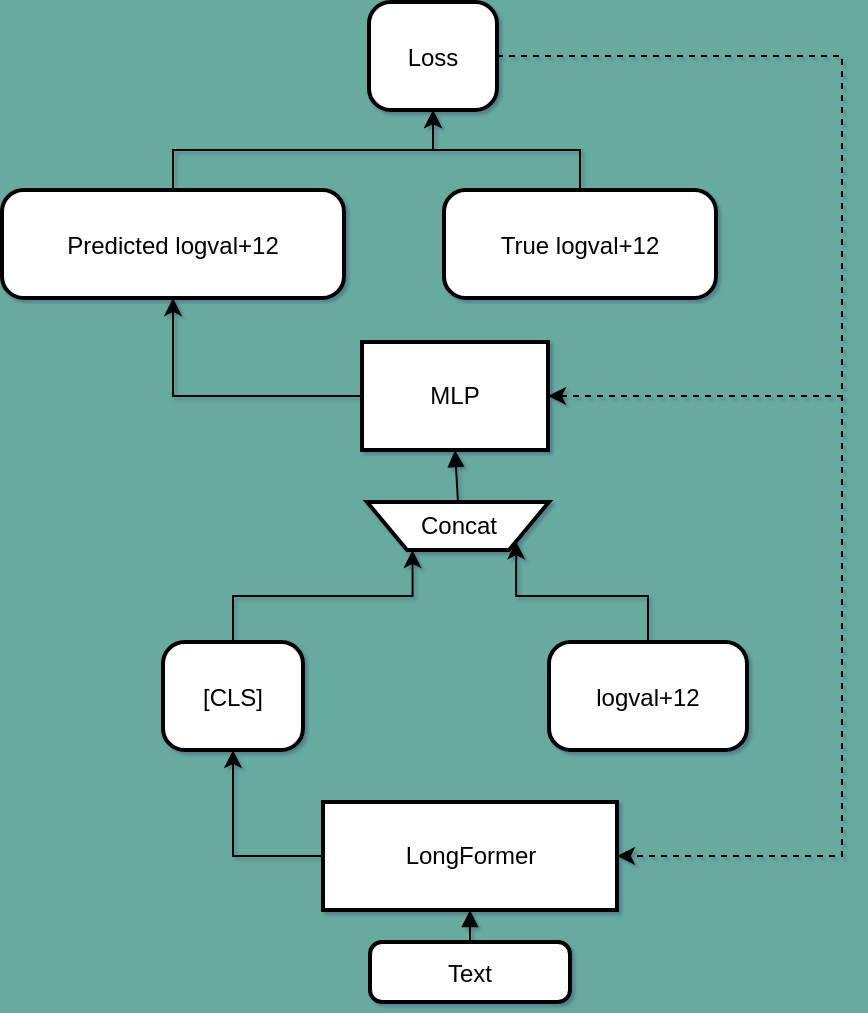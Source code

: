 <mxfile version="26.1.1">
  <diagram name="Page-1" id="WQhwEJU6my23kkpIDT6H">
    <mxGraphModel dx="994" dy="639" grid="1" gridSize="10" guides="1" tooltips="1" connect="1" arrows="1" fold="1" page="1" pageScale="1" pageWidth="827" pageHeight="1169" background="#67AB9F" math="0" shadow="1">
      <root>
        <mxCell id="0" />
        <mxCell id="1" parent="0" />
        <mxCell id="ItBWqbJic7J-8uKjwt8J-1" value="Text" style="rounded=1;arcSize=20;strokeWidth=2;labelBackgroundColor=none;" vertex="1" parent="1">
          <mxGeometry x="204" y="500" width="100" height="30" as="geometry" />
        </mxCell>
        <mxCell id="ItBWqbJic7J-8uKjwt8J-21" style="edgeStyle=orthogonalEdgeStyle;rounded=0;orthogonalLoop=1;jettySize=auto;html=1;exitX=0;exitY=0.5;exitDx=0;exitDy=0;entryX=0.5;entryY=1;entryDx=0;entryDy=0;" edge="1" parent="1" source="ItBWqbJic7J-8uKjwt8J-2" target="ItBWqbJic7J-8uKjwt8J-3">
          <mxGeometry relative="1" as="geometry" />
        </mxCell>
        <mxCell id="ItBWqbJic7J-8uKjwt8J-2" value="LongFormer" style="whiteSpace=wrap;strokeWidth=2;labelBackgroundColor=none;" vertex="1" parent="1">
          <mxGeometry x="180.5" y="430" width="147" height="54" as="geometry" />
        </mxCell>
        <mxCell id="ItBWqbJic7J-8uKjwt8J-22" style="edgeStyle=orthogonalEdgeStyle;rounded=0;orthogonalLoop=1;jettySize=auto;html=1;exitX=0.5;exitY=0;exitDx=0;exitDy=0;entryX=0.25;entryY=1;entryDx=0;entryDy=0;" edge="1" parent="1" source="ItBWqbJic7J-8uKjwt8J-3" target="ItBWqbJic7J-8uKjwt8J-5">
          <mxGeometry relative="1" as="geometry" />
        </mxCell>
        <mxCell id="ItBWqbJic7J-8uKjwt8J-3" value="[CLS]" style="rounded=1;arcSize=20;strokeWidth=2;labelBackgroundColor=none;" vertex="1" parent="1">
          <mxGeometry x="100.5" y="350" width="70" height="54" as="geometry" />
        </mxCell>
        <mxCell id="ItBWqbJic7J-8uKjwt8J-23" style="edgeStyle=orthogonalEdgeStyle;rounded=0;orthogonalLoop=1;jettySize=auto;html=1;exitX=0.5;exitY=0;exitDx=0;exitDy=0;entryX=1;entryY=1;entryDx=0;entryDy=0;" edge="1" parent="1" source="ItBWqbJic7J-8uKjwt8J-4" target="ItBWqbJic7J-8uKjwt8J-5">
          <mxGeometry relative="1" as="geometry" />
        </mxCell>
        <mxCell id="ItBWqbJic7J-8uKjwt8J-4" value="logval+12" style="rounded=1;arcSize=20;strokeWidth=2;labelBackgroundColor=none;" vertex="1" parent="1">
          <mxGeometry x="293.5" y="350" width="99" height="54" as="geometry" />
        </mxCell>
        <mxCell id="ItBWqbJic7J-8uKjwt8J-5" value="Concat" style="shape=trapezoid;perimeter=trapezoidPerimeter;fixedSize=1;strokeWidth=2;whiteSpace=wrap;flipV=1;labelBackgroundColor=none;" vertex="1" parent="1">
          <mxGeometry x="202.5" y="280" width="91" height="24" as="geometry" />
        </mxCell>
        <mxCell id="ItBWqbJic7J-8uKjwt8J-30" style="edgeStyle=orthogonalEdgeStyle;rounded=0;orthogonalLoop=1;jettySize=auto;html=1;exitX=0;exitY=0.5;exitDx=0;exitDy=0;entryX=0.5;entryY=1;entryDx=0;entryDy=0;" edge="1" parent="1" source="ItBWqbJic7J-8uKjwt8J-6" target="ItBWqbJic7J-8uKjwt8J-7">
          <mxGeometry relative="1" as="geometry" />
        </mxCell>
        <mxCell id="ItBWqbJic7J-8uKjwt8J-6" value="MLP" style="whiteSpace=wrap;strokeWidth=2;labelBackgroundColor=none;" vertex="1" parent="1">
          <mxGeometry x="200" y="200" width="93" height="54" as="geometry" />
        </mxCell>
        <mxCell id="ItBWqbJic7J-8uKjwt8J-28" style="edgeStyle=orthogonalEdgeStyle;rounded=0;orthogonalLoop=1;jettySize=auto;html=1;exitX=0.5;exitY=0;exitDx=0;exitDy=0;entryX=0.5;entryY=1;entryDx=0;entryDy=0;" edge="1" parent="1" source="ItBWqbJic7J-8uKjwt8J-7" target="ItBWqbJic7J-8uKjwt8J-9">
          <mxGeometry relative="1" as="geometry" />
        </mxCell>
        <mxCell id="ItBWqbJic7J-8uKjwt8J-7" value="Predicted logval+12" style="rounded=1;arcSize=20;strokeWidth=2;labelBackgroundColor=none;" vertex="1" parent="1">
          <mxGeometry x="20" y="124" width="171" height="54" as="geometry" />
        </mxCell>
        <mxCell id="ItBWqbJic7J-8uKjwt8J-29" style="edgeStyle=orthogonalEdgeStyle;rounded=0;orthogonalLoop=1;jettySize=auto;html=1;exitX=0.5;exitY=0;exitDx=0;exitDy=0;entryX=0.5;entryY=1;entryDx=0;entryDy=0;" edge="1" parent="1" source="ItBWqbJic7J-8uKjwt8J-8" target="ItBWqbJic7J-8uKjwt8J-9">
          <mxGeometry relative="1" as="geometry" />
        </mxCell>
        <mxCell id="ItBWqbJic7J-8uKjwt8J-8" value="True logval+12" style="rounded=1;arcSize=20;strokeWidth=2;labelBackgroundColor=none;" vertex="1" parent="1">
          <mxGeometry x="241" y="124" width="136" height="54" as="geometry" />
        </mxCell>
        <mxCell id="ItBWqbJic7J-8uKjwt8J-24" style="edgeStyle=orthogonalEdgeStyle;rounded=0;orthogonalLoop=1;jettySize=auto;html=1;exitX=1;exitY=0.5;exitDx=0;exitDy=0;entryX=1;entryY=0.5;entryDx=0;entryDy=0;dashed=1;" edge="1" parent="1" source="ItBWqbJic7J-8uKjwt8J-9" target="ItBWqbJic7J-8uKjwt8J-2">
          <mxGeometry relative="1" as="geometry">
            <Array as="points">
              <mxPoint x="440" y="57" />
              <mxPoint x="440" y="457" />
            </Array>
          </mxGeometry>
        </mxCell>
        <mxCell id="ItBWqbJic7J-8uKjwt8J-25" style="edgeStyle=orthogonalEdgeStyle;rounded=0;orthogonalLoop=1;jettySize=auto;html=1;exitX=1;exitY=0.5;exitDx=0;exitDy=0;entryX=1;entryY=0.5;entryDx=0;entryDy=0;dashed=1;" edge="1" parent="1" source="ItBWqbJic7J-8uKjwt8J-9" target="ItBWqbJic7J-8uKjwt8J-6">
          <mxGeometry relative="1" as="geometry">
            <Array as="points">
              <mxPoint x="440" y="57" />
              <mxPoint x="440" y="227" />
            </Array>
          </mxGeometry>
        </mxCell>
        <mxCell id="ItBWqbJic7J-8uKjwt8J-9" value="Loss" style="rounded=1;arcSize=20;strokeWidth=2;labelBackgroundColor=none;" vertex="1" parent="1">
          <mxGeometry x="203.5" y="30" width="64" height="54" as="geometry" />
        </mxCell>
        <mxCell id="ItBWqbJic7J-8uKjwt8J-10" value="" style="curved=1;startArrow=none;endArrow=block;exitX=0.5;exitY=0;entryX=0.5;entryY=1;rounded=0;labelBackgroundColor=none;fontColor=default;" edge="1" parent="1" source="ItBWqbJic7J-8uKjwt8J-1" target="ItBWqbJic7J-8uKjwt8J-2">
          <mxGeometry relative="1" as="geometry">
            <Array as="points" />
          </mxGeometry>
        </mxCell>
        <mxCell id="ItBWqbJic7J-8uKjwt8J-14" value="" style="curved=1;startArrow=none;endArrow=block;exitX=0.5;exitY=0;entryX=0.5;entryY=1;rounded=0;labelBackgroundColor=none;fontColor=default;" edge="1" parent="1" source="ItBWqbJic7J-8uKjwt8J-5" target="ItBWqbJic7J-8uKjwt8J-6">
          <mxGeometry relative="1" as="geometry">
            <Array as="points" />
          </mxGeometry>
        </mxCell>
      </root>
    </mxGraphModel>
  </diagram>
</mxfile>
